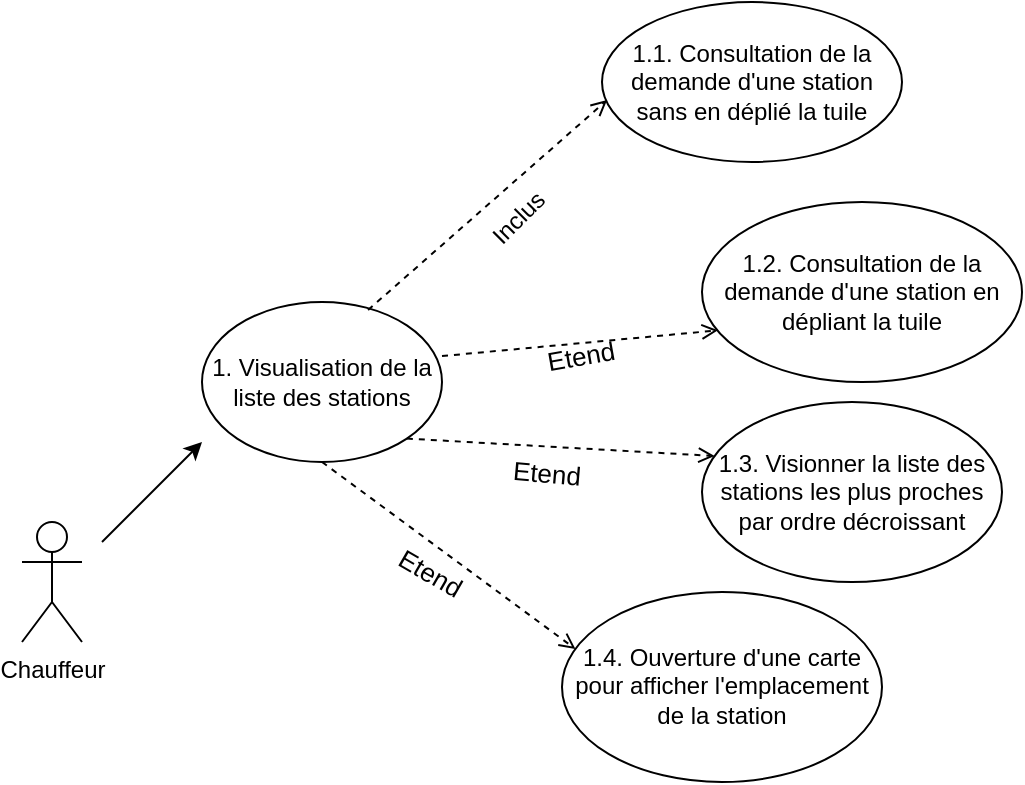 <mxfile version="21.2.9" type="github">
  <diagram name="Page-1" id="uLdxUvJaq-xoDmpP-lNJ">
    <mxGraphModel dx="792" dy="1181" grid="1" gridSize="10" guides="1" tooltips="1" connect="1" arrows="1" fold="1" page="1" pageScale="1" pageWidth="827" pageHeight="1169" math="0" shadow="0">
      <root>
        <mxCell id="0" />
        <mxCell id="1" parent="0" />
        <mxCell id="YCsBad3ePwu8cXSszfSP-1" value="&lt;div&gt;Chauffeur&lt;/div&gt;&lt;div&gt;&lt;br&gt;&lt;/div&gt;" style="shape=umlActor;verticalLabelPosition=bottom;verticalAlign=top;html=1;outlineConnect=0;" parent="1" vertex="1">
          <mxGeometry x="50" y="330" width="30" height="60" as="geometry" />
        </mxCell>
        <mxCell id="YCsBad3ePwu8cXSszfSP-2" value="" style="endArrow=classic;html=1;rounded=0;" parent="1" edge="1">
          <mxGeometry width="50" height="50" relative="1" as="geometry">
            <mxPoint x="90" y="340" as="sourcePoint" />
            <mxPoint x="140" y="290" as="targetPoint" />
          </mxGeometry>
        </mxCell>
        <mxCell id="YCsBad3ePwu8cXSszfSP-3" value="1. Visualisation de la liste des stations" style="ellipse;whiteSpace=wrap;html=1;" parent="1" vertex="1">
          <mxGeometry x="140" y="220" width="120" height="80" as="geometry" />
        </mxCell>
        <mxCell id="YCsBad3ePwu8cXSszfSP-4" value="&lt;div align=&quot;center&quot;&gt;1.3. Visionner la liste des stations les plus proches par ordre décroissant&lt;/div&gt;" style="ellipse;whiteSpace=wrap;html=1;align=center;" parent="1" vertex="1">
          <mxGeometry x="390" y="270" width="150" height="90" as="geometry" />
        </mxCell>
        <mxCell id="YCsBad3ePwu8cXSszfSP-9" value="" style="endArrow=open;html=1;rounded=0;exitX=1;exitY=1;exitDx=0;exitDy=0;entryX=0.042;entryY=0.3;entryDx=0;entryDy=0;entryPerimeter=0;dashed=1;endFill=0;" parent="1" source="YCsBad3ePwu8cXSszfSP-3" target="YCsBad3ePwu8cXSszfSP-4" edge="1">
          <mxGeometry width="50" height="50" relative="1" as="geometry">
            <mxPoint x="260" y="480" as="sourcePoint" />
            <mxPoint x="310" y="430" as="targetPoint" />
          </mxGeometry>
        </mxCell>
        <mxCell id="YCsBad3ePwu8cXSszfSP-10" value="1.1. Consultation de la demande d&#39;une station sans en déplié la tuile" style="ellipse;whiteSpace=wrap;html=1;" parent="1" vertex="1">
          <mxGeometry x="340" y="70" width="150" height="80" as="geometry" />
        </mxCell>
        <mxCell id="YCsBad3ePwu8cXSszfSP-11" value="" style="endArrow=open;html=1;rounded=0;exitX=0.692;exitY=0.05;exitDx=0;exitDy=0;entryX=0.017;entryY=0.613;entryDx=0;entryDy=0;entryPerimeter=0;dashed=1;endFill=0;exitPerimeter=0;" parent="1" source="YCsBad3ePwu8cXSszfSP-3" target="YCsBad3ePwu8cXSszfSP-10" edge="1">
          <mxGeometry width="50" height="50" relative="1" as="geometry">
            <mxPoint x="260" y="480" as="sourcePoint" />
            <mxPoint x="310" y="430" as="targetPoint" />
          </mxGeometry>
        </mxCell>
        <mxCell id="YCsBad3ePwu8cXSszfSP-12" value="&lt;h1 style=&quot;font-size: 13px;&quot;&gt;&lt;span style=&quot;font-weight: normal;&quot;&gt;Etend&lt;/span&gt;&lt;/h1&gt;" style="text;html=1;strokeColor=none;fillColor=none;spacing=5;spacingTop=-20;whiteSpace=wrap;overflow=hidden;rounded=0;rotation=-10;" parent="1" vertex="1">
          <mxGeometry x="308.02" y="240" width="50" height="20" as="geometry" />
        </mxCell>
        <mxCell id="YCsBad3ePwu8cXSszfSP-14" value="Inclus" style="text;html=1;strokeColor=none;fillColor=none;spacing=5;spacingTop=-20;whiteSpace=wrap;overflow=hidden;rounded=0;rotation=-45;" parent="1" vertex="1">
          <mxGeometry x="280" y="180" width="40" as="geometry" />
        </mxCell>
        <mxCell id="dRSWrG-yjUPQs6E5sN0O-6" value="&lt;div align=&quot;center&quot;&gt;1.4. Ouverture d&#39;une carte pour afficher l&#39;emplacement de la station&lt;/div&gt;" style="ellipse;whiteSpace=wrap;html=1;align=center;" vertex="1" parent="1">
          <mxGeometry x="320" y="364.96" width="160" height="95.04" as="geometry" />
        </mxCell>
        <mxCell id="dRSWrG-yjUPQs6E5sN0O-7" value="" style="endArrow=open;html=1;rounded=0;exitX=0.5;exitY=1;exitDx=0;exitDy=0;entryX=0.042;entryY=0.3;entryDx=0;entryDy=0;entryPerimeter=0;dashed=1;endFill=0;" edge="1" target="dRSWrG-yjUPQs6E5sN0O-6" parent="1" source="YCsBad3ePwu8cXSszfSP-3">
          <mxGeometry width="50" height="50" relative="1" as="geometry">
            <mxPoint x="162.02" y="329.96" as="sourcePoint" />
            <mxPoint x="214.02" y="484.96" as="targetPoint" />
          </mxGeometry>
        </mxCell>
        <mxCell id="dRSWrG-yjUPQs6E5sN0O-8" value="&lt;h1 style=&quot;font-size: 13px;&quot;&gt;&lt;span style=&quot;font-weight: normal;&quot;&gt;Etend&lt;/span&gt;&lt;/h1&gt;" style="text;html=1;strokeColor=none;fillColor=none;spacing=5;spacingTop=-20;whiteSpace=wrap;overflow=hidden;rounded=0;rotation=30;" vertex="1" parent="1">
          <mxGeometry x="230.0" y="350" width="50" height="20" as="geometry" />
        </mxCell>
        <mxCell id="dRSWrG-yjUPQs6E5sN0O-9" value="1.2. Consultation de la demande d&#39;une station en dépliant la tuile" style="ellipse;whiteSpace=wrap;html=1;" vertex="1" parent="1">
          <mxGeometry x="390" y="170" width="160" height="90" as="geometry" />
        </mxCell>
        <mxCell id="dRSWrG-yjUPQs6E5sN0O-10" value="" style="endArrow=open;html=1;rounded=0;exitX=1;exitY=0.338;exitDx=0;exitDy=0;entryX=0.05;entryY=0.713;entryDx=0;entryDy=0;entryPerimeter=0;dashed=1;endFill=0;exitPerimeter=0;" edge="1" target="dRSWrG-yjUPQs6E5sN0O-9" parent="1" source="YCsBad3ePwu8cXSszfSP-3">
          <mxGeometry width="50" height="50" relative="1" as="geometry">
            <mxPoint x="220.0" y="40" as="sourcePoint" />
            <mxPoint x="272" y="195" as="targetPoint" />
          </mxGeometry>
        </mxCell>
        <mxCell id="dRSWrG-yjUPQs6E5sN0O-11" value="&lt;h1 style=&quot;font-size: 13px;&quot;&gt;&lt;span style=&quot;font-weight: normal;&quot;&gt;Etend&lt;/span&gt;&lt;/h1&gt;" style="text;html=1;strokeColor=none;fillColor=none;spacing=5;spacingTop=-20;whiteSpace=wrap;overflow=hidden;rounded=0;rotation=5;" vertex="1" parent="1">
          <mxGeometry x="290" y="300" width="50" height="20" as="geometry" />
        </mxCell>
      </root>
    </mxGraphModel>
  </diagram>
</mxfile>
